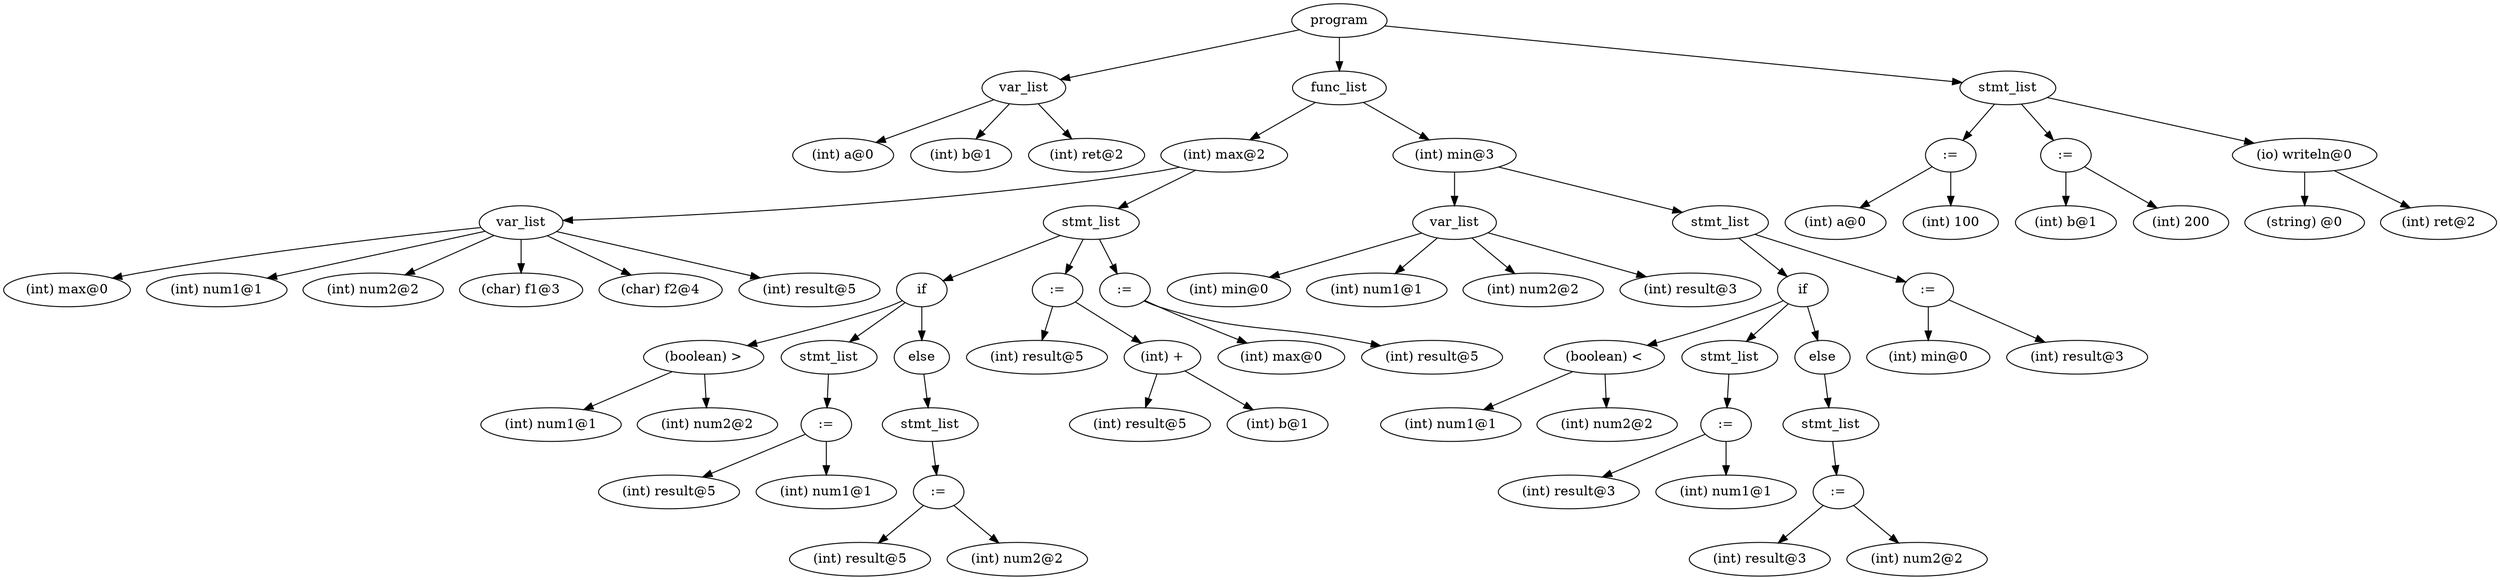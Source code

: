 digraph {
graph [ordering="out"];
node0[label="program"];
node1[label="var_list"];
node2[label="(int) a@0"];
node1 -> node2;
node3[label="(int) b@1"];
node1 -> node3;
node4[label="(int) ret@2"];
node1 -> node4;
node0 -> node1;
node5[label="func_list"];
node6[label="(int) max@2"];
node7[label="var_list"];
node8[label="(int) max@0"];
node7 -> node8;
node9[label="(int) num1@1"];
node7 -> node9;
node10[label="(int) num2@2"];
node7 -> node10;
node11[label="(char) f1@3"];
node7 -> node11;
node12[label="(char) f2@4"];
node7 -> node12;
node13[label="(int) result@5"];
node7 -> node13;
node6 -> node7;
node14[label="stmt_list"];
node15[label="if"];
node16[label="(boolean) >"];
node17[label="(int) num1@1"];
node16 -> node17;
node18[label="(int) num2@2"];
node16 -> node18;
node15 -> node16;
node19[label="stmt_list"];
node20[label=":="];
node21[label="(int) result@5"];
node20 -> node21;
node22[label="(int) num1@1"];
node20 -> node22;
node19 -> node20;
node15 -> node19;
node23[label="else"];
node24[label="stmt_list"];
node25[label=":="];
node26[label="(int) result@5"];
node25 -> node26;
node27[label="(int) num2@2"];
node25 -> node27;
node24 -> node25;
node23 -> node24;
node15 -> node23;
node14 -> node15;
node28[label=":="];
node29[label="(int) result@5"];
node28 -> node29;
node30[label="(int) +"];
node31[label="(int) result@5"];
node30 -> node31;
node32[label="(int) b@1"];
node30 -> node32;
node28 -> node30;
node14 -> node28;
node33[label=":="];
node34[label="(int) max@0"];
node33 -> node34;
node35[label="(int) result@5"];
node33 -> node35;
node14 -> node33;
node6 -> node14;
node5 -> node6;
node36[label="(int) min@3"];
node37[label="var_list"];
node38[label="(int) min@0"];
node37 -> node38;
node39[label="(int) num1@1"];
node37 -> node39;
node40[label="(int) num2@2"];
node37 -> node40;
node41[label="(int) result@3"];
node37 -> node41;
node36 -> node37;
node42[label="stmt_list"];
node43[label="if"];
node44[label="(boolean) <"];
node45[label="(int) num1@1"];
node44 -> node45;
node46[label="(int) num2@2"];
node44 -> node46;
node43 -> node44;
node47[label="stmt_list"];
node48[label=":="];
node49[label="(int) result@3"];
node48 -> node49;
node50[label="(int) num1@1"];
node48 -> node50;
node47 -> node48;
node43 -> node47;
node51[label="else"];
node52[label="stmt_list"];
node53[label=":="];
node54[label="(int) result@3"];
node53 -> node54;
node55[label="(int) num2@2"];
node53 -> node55;
node52 -> node53;
node51 -> node52;
node43 -> node51;
node42 -> node43;
node56[label=":="];
node57[label="(int) min@0"];
node56 -> node57;
node58[label="(int) result@3"];
node56 -> node58;
node42 -> node56;
node36 -> node42;
node5 -> node36;
node0 -> node5;
node59[label="stmt_list"];
node60[label=":="];
node61[label="(int) a@0"];
node60 -> node61;
node62[label="(int) 100"];
node60 -> node62;
node59 -> node60;
node63[label=":="];
node64[label="(int) b@1"];
node63 -> node64;
node65[label="(int) 200"];
node63 -> node65;
node59 -> node63;
node66[label="(io) writeln@0"];
node67[label="(string) @0"];
node66 -> node67;
node68[label="(int) ret@2"];
node66 -> node68;
node59 -> node66;
node0 -> node59;
}